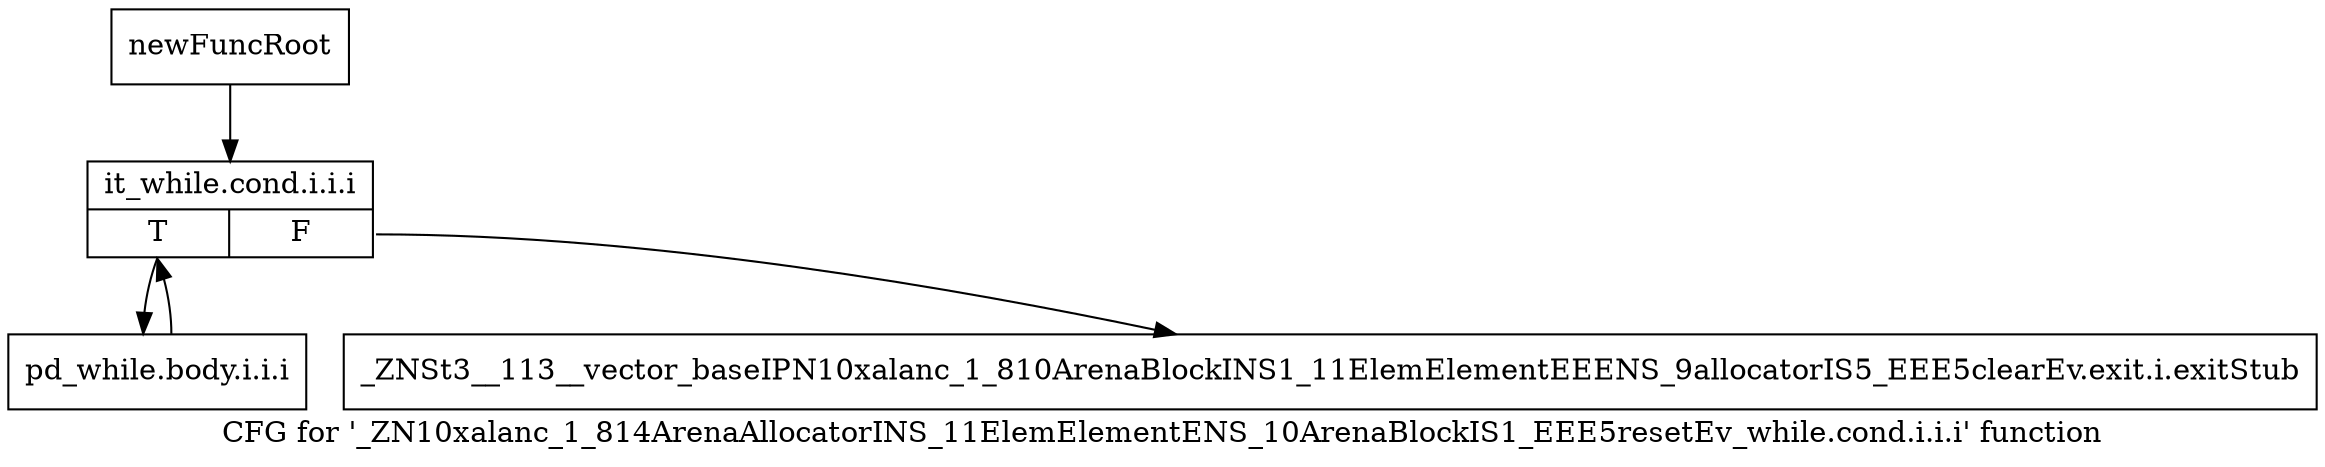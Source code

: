 digraph "CFG for '_ZN10xalanc_1_814ArenaAllocatorINS_11ElemElementENS_10ArenaBlockIS1_EEE5resetEv_while.cond.i.i.i' function" {
	label="CFG for '_ZN10xalanc_1_814ArenaAllocatorINS_11ElemElementENS_10ArenaBlockIS1_EEE5resetEv_while.cond.i.i.i' function";

	Node0xa03add0 [shape=record,label="{newFuncRoot}"];
	Node0xa03add0 -> Node0xa03ae70;
	Node0xa03ae20 [shape=record,label="{_ZNSt3__113__vector_baseIPN10xalanc_1_810ArenaBlockINS1_11ElemElementEEENS_9allocatorIS5_EEE5clearEv.exit.i.exitStub}"];
	Node0xa03ae70 [shape=record,label="{it_while.cond.i.i.i|{<s0>T|<s1>F}}"];
	Node0xa03ae70:s0 -> Node0xa03aec0;
	Node0xa03ae70:s1 -> Node0xa03ae20;
	Node0xa03aec0 [shape=record,label="{pd_while.body.i.i.i}"];
	Node0xa03aec0 -> Node0xa03ae70;
}
